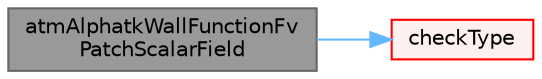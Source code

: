 digraph "atmAlphatkWallFunctionFvPatchScalarField"
{
 // LATEX_PDF_SIZE
  bgcolor="transparent";
  edge [fontname=Helvetica,fontsize=10,labelfontname=Helvetica,labelfontsize=10];
  node [fontname=Helvetica,fontsize=10,shape=box,height=0.2,width=0.4];
  rankdir="LR";
  Node1 [id="Node000001",label="atmAlphatkWallFunctionFv\lPatchScalarField",height=0.2,width=0.4,color="gray40", fillcolor="grey60", style="filled", fontcolor="black",tooltip=" "];
  Node1 -> Node2 [id="edge1_Node000001_Node000002",color="steelblue1",style="solid",tooltip=" "];
  Node2 [id="Node000002",label="checkType",height=0.2,width=0.4,color="red", fillcolor="#FFF0F0", style="filled",URL="$classFoam_1_1atmAlphatkWallFunctionFvPatchScalarField.html#ad72f1118ee25d5a9fcb73f4c5d8ea9d0",tooltip=" "];
}
